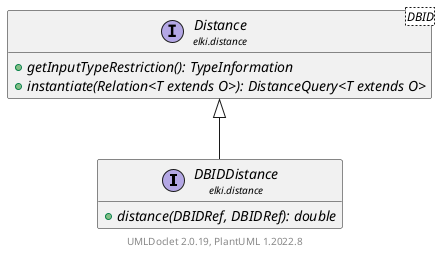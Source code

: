 @startuml
    remove .*\.(Instance|Par|Parameterizer|Factory)$
    set namespaceSeparator none
    hide empty fields
    hide empty methods

    interface "<size:14>DBIDDistance\n<size:10>elki.distance" as elki.distance.DBIDDistance [[DBIDDistance.html]] {
        {abstract} +distance(DBIDRef, DBIDRef): double
    }

    interface "<size:14>Distance\n<size:10>elki.distance" as elki.distance.Distance<DBID> [[Distance.html]] {
        {abstract} +getInputTypeRestriction(): TypeInformation
        {abstract} +instantiate(Relation<T extends O>): DistanceQuery<T extends O>
    }

    elki.distance.Distance <|-- elki.distance.DBIDDistance

    center footer UMLDoclet 2.0.19, PlantUML 1.2022.8
@enduml

